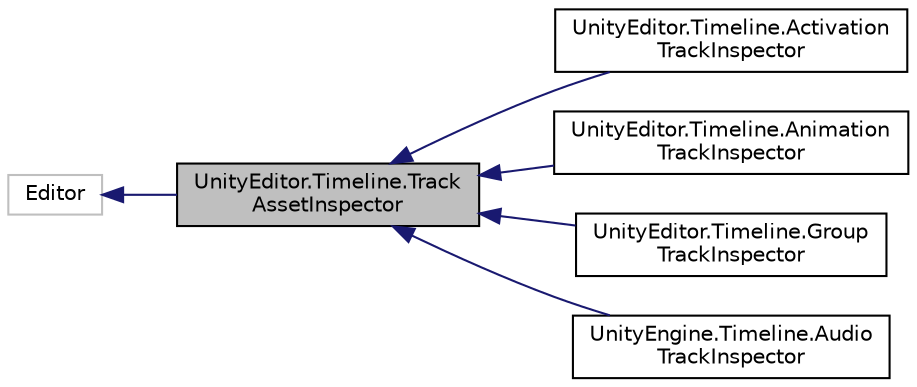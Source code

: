 digraph "UnityEditor.Timeline.TrackAssetInspector"
{
 // LATEX_PDF_SIZE
  edge [fontname="Helvetica",fontsize="10",labelfontname="Helvetica",labelfontsize="10"];
  node [fontname="Helvetica",fontsize="10",shape=record];
  rankdir="LR";
  Node1 [label="UnityEditor.Timeline.Track\lAssetInspector",height=0.2,width=0.4,color="black", fillcolor="grey75", style="filled", fontcolor="black",tooltip=" "];
  Node2 -> Node1 [dir="back",color="midnightblue",fontsize="10",style="solid",fontname="Helvetica"];
  Node2 [label="Editor",height=0.2,width=0.4,color="grey75", fillcolor="white", style="filled",tooltip=" "];
  Node1 -> Node3 [dir="back",color="midnightblue",fontsize="10",style="solid",fontname="Helvetica"];
  Node3 [label="UnityEditor.Timeline.Activation\lTrackInspector",height=0.2,width=0.4,color="black", fillcolor="white", style="filled",URL="$class_unity_editor_1_1_timeline_1_1_activation_track_inspector.html",tooltip=" "];
  Node1 -> Node4 [dir="back",color="midnightblue",fontsize="10",style="solid",fontname="Helvetica"];
  Node4 [label="UnityEditor.Timeline.Animation\lTrackInspector",height=0.2,width=0.4,color="black", fillcolor="white", style="filled",URL="$class_unity_editor_1_1_timeline_1_1_animation_track_inspector.html",tooltip=" "];
  Node1 -> Node5 [dir="back",color="midnightblue",fontsize="10",style="solid",fontname="Helvetica"];
  Node5 [label="UnityEditor.Timeline.Group\lTrackInspector",height=0.2,width=0.4,color="black", fillcolor="white", style="filled",URL="$class_unity_editor_1_1_timeline_1_1_group_track_inspector.html",tooltip=" "];
  Node1 -> Node6 [dir="back",color="midnightblue",fontsize="10",style="solid",fontname="Helvetica"];
  Node6 [label="UnityEngine.Timeline.Audio\lTrackInspector",height=0.2,width=0.4,color="black", fillcolor="white", style="filled",URL="$class_unity_engine_1_1_timeline_1_1_audio_track_inspector.html",tooltip=" "];
}

